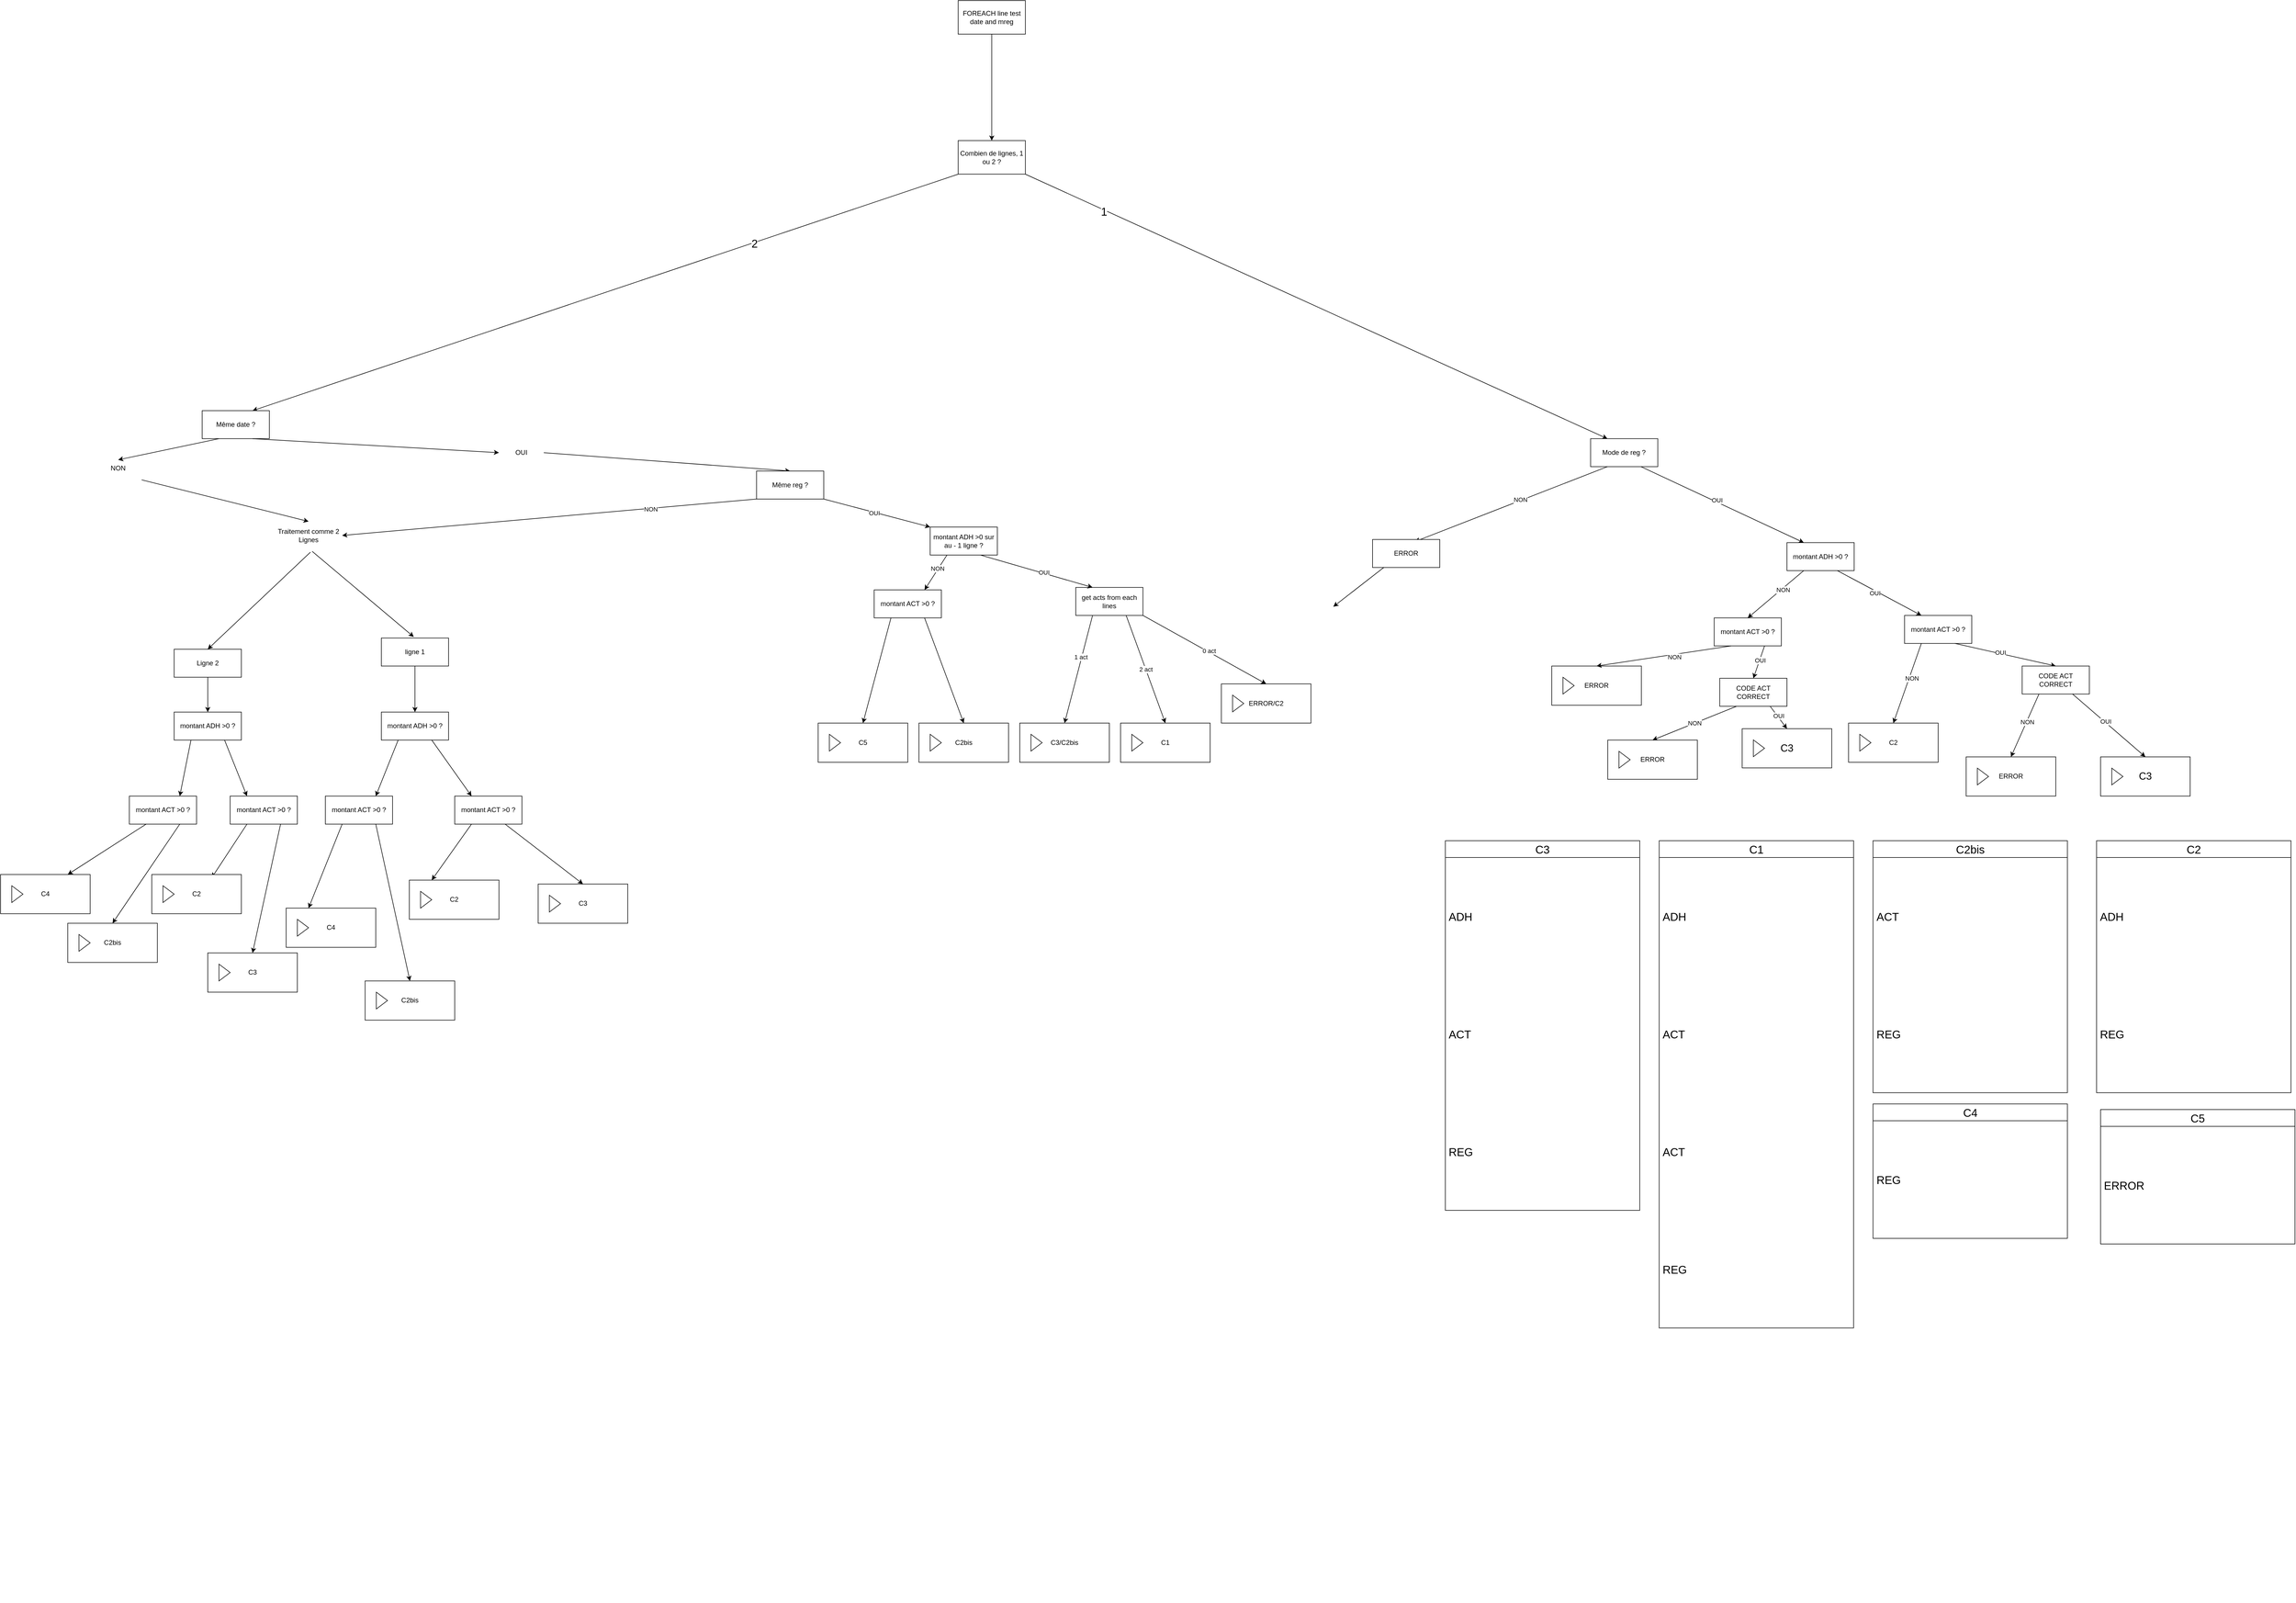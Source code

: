 <mxfile version="27.1.6">
  <diagram name="Page-1" id="OEwQ7DR9d7gLu-CYRtbG">
    <mxGraphModel dx="4746" dy="1496" grid="1" gridSize="10" guides="1" tooltips="1" connect="1" arrows="1" fold="1" page="1" pageScale="1" pageWidth="1169" pageHeight="827" background="none" math="0" shadow="0">
      <root>
        <mxCell id="0" />
        <mxCell id="1" parent="0" />
        <mxCell id="BN8fjITRdAaJ6UBTvMnP-1" value="Combien de lignes, 1 ou 2 ?" style="rounded=0;whiteSpace=wrap;html=1;fillColor=default;" parent="1" vertex="1">
          <mxGeometry x="-750" y="-480" width="120" height="60" as="geometry" />
        </mxCell>
        <mxCell id="BN8fjITRdAaJ6UBTvMnP-2" value="" style="endArrow=classic;html=1;rounded=0;exitX=0;exitY=1;exitDx=0;exitDy=0;entryX=0.75;entryY=0;entryDx=0;entryDy=0;" parent="1" source="BN8fjITRdAaJ6UBTvMnP-1" target="BN8fjITRdAaJ6UBTvMnP-6" edge="1">
          <mxGeometry width="50" height="50" relative="1" as="geometry">
            <mxPoint x="-1050" y="-270" as="sourcePoint" />
            <mxPoint x="-340" y="130" as="targetPoint" />
            <Array as="points" />
          </mxGeometry>
        </mxCell>
        <mxCell id="rtwAfSdZ0xiVFZLT_gMv-123" value="2" style="edgeLabel;html=1;align=center;verticalAlign=middle;resizable=0;points=[];fontFamily=Helvetica;fontSize=20;fontColor=default;labelBackgroundColor=default;fillColor=none;gradientColor=none;" vertex="1" connectable="0" parent="BN8fjITRdAaJ6UBTvMnP-2">
          <mxGeometry x="-0.421" y="1" relative="1" as="geometry">
            <mxPoint as="offset" />
          </mxGeometry>
        </mxCell>
        <mxCell id="BN8fjITRdAaJ6UBTvMnP-6" value="Même date ?" style="rounded=0;whiteSpace=wrap;html=1;" parent="1" vertex="1">
          <mxGeometry x="-2100" y="2.2" width="120" height="50" as="geometry" />
        </mxCell>
        <mxCell id="BN8fjITRdAaJ6UBTvMnP-9" value="" style="endArrow=classic;html=1;rounded=0;entryX=0.5;entryY=0;entryDx=0;entryDy=0;exitX=1.023;exitY=1.19;exitDx=0;exitDy=0;exitPerimeter=0;" parent="1" source="BN8fjITRdAaJ6UBTvMnP-12" target="BN8fjITRdAaJ6UBTvMnP-13" edge="1">
          <mxGeometry width="50" height="50" relative="1" as="geometry">
            <mxPoint x="-1100" y="220" as="sourcePoint" />
            <mxPoint x="-1180" y="290" as="targetPoint" />
            <Array as="points" />
          </mxGeometry>
        </mxCell>
        <mxCell id="BN8fjITRdAaJ6UBTvMnP-10" value="" style="endArrow=classic;html=1;rounded=0;exitX=1;exitY=0.5;exitDx=0;exitDy=0;entryX=0.5;entryY=0;entryDx=0;entryDy=0;" parent="1" source="BN8fjITRdAaJ6UBTvMnP-44" target="BN8fjITRdAaJ6UBTvMnP-18" edge="1">
          <mxGeometry width="50" height="50" relative="1" as="geometry">
            <mxPoint x="-340" y="180" as="sourcePoint" />
            <mxPoint x="-240" y="250" as="targetPoint" />
          </mxGeometry>
        </mxCell>
        <mxCell id="BN8fjITRdAaJ6UBTvMnP-13" value="Traitement comme 2 Lignes" style="text;strokeColor=none;fillColor=none;align=center;verticalAlign=middle;spacingLeft=4;spacingRight=4;overflow=hidden;points=[[0,0.5],[1,0.5]];portConstraint=eastwest;rotatable=0;whiteSpace=wrap;html=1;" parent="1" vertex="1">
          <mxGeometry x="-1970" y="200" width="120" height="50" as="geometry" />
        </mxCell>
        <mxCell id="BN8fjITRdAaJ6UBTvMnP-18" value="Même reg ?" style="rounded=0;whiteSpace=wrap;html=1;" parent="1" vertex="1">
          <mxGeometry x="-1110" y="110" width="120" height="50" as="geometry" />
        </mxCell>
        <mxCell id="BN8fjITRdAaJ6UBTvMnP-22" value="Mode de reg ?" style="rounded=0;whiteSpace=wrap;html=1;" parent="1" vertex="1">
          <mxGeometry x="379.36" y="52.2" width="120" height="50" as="geometry" />
        </mxCell>
        <mxCell id="BN8fjITRdAaJ6UBTvMnP-23" value="" style="endArrow=classic;html=1;rounded=0;exitX=1;exitY=1;exitDx=0;exitDy=0;entryX=0.25;entryY=0;entryDx=0;entryDy=0;" parent="1" source="BN8fjITRdAaJ6UBTvMnP-1" target="BN8fjITRdAaJ6UBTvMnP-22" edge="1">
          <mxGeometry width="50" height="50" relative="1" as="geometry">
            <mxPoint x="-373" y="-280" as="sourcePoint" />
            <mxPoint x="-900.64" y="142.2" as="targetPoint" />
          </mxGeometry>
        </mxCell>
        <mxCell id="rtwAfSdZ0xiVFZLT_gMv-122" value="&lt;div&gt;1&lt;/div&gt;" style="edgeLabel;html=1;align=center;verticalAlign=middle;resizable=0;points=[];fontFamily=Helvetica;fontSize=20;fontColor=default;labelBackgroundColor=default;fillColor=none;gradientColor=none;" vertex="1" connectable="0" parent="BN8fjITRdAaJ6UBTvMnP-23">
          <mxGeometry x="-0.729" y="-2" relative="1" as="geometry">
            <mxPoint as="offset" />
          </mxGeometry>
        </mxCell>
        <mxCell id="BN8fjITRdAaJ6UBTvMnP-47" value="" style="endArrow=classic;html=1;rounded=0;exitX=0.75;exitY=1;exitDx=0;exitDy=0;entryX=0.25;entryY=0;entryDx=0;entryDy=0;" parent="1" source="BN8fjITRdAaJ6UBTvMnP-22" target="BN8fjITRdAaJ6UBTvMnP-106" edge="1">
          <mxGeometry width="50" height="50" relative="1" as="geometry">
            <mxPoint x="646" y="180" as="sourcePoint" />
            <mxPoint x="-620.64" y="232.2" as="targetPoint" />
          </mxGeometry>
        </mxCell>
        <mxCell id="rtwAfSdZ0xiVFZLT_gMv-120" value="OUI" style="edgeLabel;html=1;align=center;verticalAlign=middle;resizable=0;points=[];fontFamily=Helvetica;fontSize=11;fontColor=default;labelBackgroundColor=default;fillColor=none;gradientColor=none;" vertex="1" connectable="0" parent="BN8fjITRdAaJ6UBTvMnP-47">
          <mxGeometry x="-0.076" y="3" relative="1" as="geometry">
            <mxPoint as="offset" />
          </mxGeometry>
        </mxCell>
        <mxCell id="BN8fjITRdAaJ6UBTvMnP-48" value="" style="endArrow=classic;html=1;rounded=0;exitX=0.25;exitY=1;exitDx=0;exitDy=0;entryX=0.629;entryY=0.076;entryDx=0;entryDy=0;entryPerimeter=0;" parent="1" source="BN8fjITRdAaJ6UBTvMnP-22" target="BN8fjITRdAaJ6UBTvMnP-150" edge="1">
          <mxGeometry width="50" height="50" relative="1" as="geometry">
            <mxPoint x="260" y="170" as="sourcePoint" />
            <mxPoint x="219.36" y="232.2" as="targetPoint" />
            <Array as="points" />
          </mxGeometry>
        </mxCell>
        <mxCell id="rtwAfSdZ0xiVFZLT_gMv-121" value="NON" style="edgeLabel;html=1;align=center;verticalAlign=middle;resizable=0;points=[];fontFamily=Helvetica;fontSize=11;fontColor=default;labelBackgroundColor=default;fillColor=none;gradientColor=none;" vertex="1" connectable="0" parent="BN8fjITRdAaJ6UBTvMnP-48">
          <mxGeometry x="-0.099" y="-2" relative="1" as="geometry">
            <mxPoint as="offset" />
          </mxGeometry>
        </mxCell>
        <mxCell id="BN8fjITRdAaJ6UBTvMnP-106" value="montant ADH &amp;gt;0 ?" style="rounded=0;whiteSpace=wrap;html=1;" parent="1" vertex="1">
          <mxGeometry x="730.0" y="237.8" width="120" height="50" as="geometry" />
        </mxCell>
        <mxCell id="BN8fjITRdAaJ6UBTvMnP-146" value="&lt;div&gt;montant ACT &amp;gt;0 ?&lt;/div&gt;" style="rounded=0;whiteSpace=wrap;html=1;" parent="1" vertex="1">
          <mxGeometry x="940.0" y="367.8" width="120" height="50" as="geometry" />
        </mxCell>
        <mxCell id="BN8fjITRdAaJ6UBTvMnP-147" value="" style="endArrow=classic;html=1;rounded=0;exitX=0.75;exitY=1;exitDx=0;exitDy=0;entryX=0.25;entryY=0;entryDx=0;entryDy=0;" parent="1" source="BN8fjITRdAaJ6UBTvMnP-106" target="BN8fjITRdAaJ6UBTvMnP-146" edge="1">
          <mxGeometry width="50" height="50" relative="1" as="geometry">
            <mxPoint x="920" y="340" as="sourcePoint" />
            <mxPoint x="489.36" y="292.2" as="targetPoint" />
          </mxGeometry>
        </mxCell>
        <mxCell id="rtwAfSdZ0xiVFZLT_gMv-119" value="OUI" style="edgeLabel;html=1;align=center;verticalAlign=middle;resizable=0;points=[];fontFamily=Helvetica;fontSize=11;fontColor=default;labelBackgroundColor=default;fillColor=none;gradientColor=none;" vertex="1" connectable="0" parent="BN8fjITRdAaJ6UBTvMnP-147">
          <mxGeometry x="-0.085" y="-5" relative="1" as="geometry">
            <mxPoint y="-1" as="offset" />
          </mxGeometry>
        </mxCell>
        <mxCell id="BN8fjITRdAaJ6UBTvMnP-149" value="" style="endArrow=classic;html=1;rounded=0;exitX=0.75;exitY=1;exitDx=0;exitDy=0;entryX=0.5;entryY=0;entryDx=0;entryDy=0;" parent="1" source="BN8fjITRdAaJ6UBTvMnP-146" target="rtwAfSdZ0xiVFZLT_gMv-94" edge="1">
          <mxGeometry width="50" height="50" relative="1" as="geometry">
            <mxPoint x="739.36" y="342.2" as="sourcePoint" />
            <mxPoint x="1169.36" y="522.2" as="targetPoint" />
          </mxGeometry>
        </mxCell>
        <mxCell id="rtwAfSdZ0xiVFZLT_gMv-92" value="OUI" style="edgeLabel;html=1;align=center;verticalAlign=middle;resizable=0;points=[];fontFamily=Helvetica;fontSize=11;fontColor=default;labelBackgroundColor=default;fillColor=none;gradientColor=none;" vertex="1" connectable="0" parent="BN8fjITRdAaJ6UBTvMnP-149">
          <mxGeometry x="-0.105" y="1" relative="1" as="geometry">
            <mxPoint y="-1" as="offset" />
          </mxGeometry>
        </mxCell>
        <mxCell id="BN8fjITRdAaJ6UBTvMnP-150" value="ERROR" style="rounded=0;whiteSpace=wrap;html=1;" parent="1" vertex="1">
          <mxGeometry x="-10" y="232.2" width="120" height="50" as="geometry" />
        </mxCell>
        <mxCell id="BN8fjITRdAaJ6UBTvMnP-154" value="" style="endArrow=classic;html=1;rounded=0;exitX=0.25;exitY=1;exitDx=0;exitDy=0;entryX=0.5;entryY=0;entryDx=0;entryDy=0;" parent="1" source="BN8fjITRdAaJ6UBTvMnP-106" target="rtwAfSdZ0xiVFZLT_gMv-102" edge="1">
          <mxGeometry width="50" height="50" relative="1" as="geometry">
            <mxPoint x="699.36" y="340" as="sourcePoint" />
            <mxPoint x="680" y="367.8" as="targetPoint" />
          </mxGeometry>
        </mxCell>
        <mxCell id="rtwAfSdZ0xiVFZLT_gMv-118" value="NON" style="edgeLabel;html=1;align=center;verticalAlign=middle;resizable=0;points=[];fontFamily=Helvetica;fontSize=11;fontColor=default;labelBackgroundColor=default;fillColor=none;gradientColor=none;" vertex="1" connectable="0" parent="BN8fjITRdAaJ6UBTvMnP-154">
          <mxGeometry x="-0.22" y="3" relative="1" as="geometry">
            <mxPoint y="-1" as="offset" />
          </mxGeometry>
        </mxCell>
        <mxCell id="BN8fjITRdAaJ6UBTvMnP-164" value="" style="endArrow=classic;html=1;rounded=0;exitX=0.25;exitY=1;exitDx=0;exitDy=0;entryX=0.75;entryY=0;entryDx=0;entryDy=0;" parent="1" source="BN8fjITRdAaJ6UBTvMnP-165" edge="1">
          <mxGeometry width="50" height="50" relative="1" as="geometry">
            <mxPoint x="10" y="282.2" as="sourcePoint" />
            <mxPoint x="-80" y="352.2" as="targetPoint" />
          </mxGeometry>
        </mxCell>
        <mxCell id="BN8fjITRdAaJ6UBTvMnP-194" value="montant ADH &amp;gt;0 sur au - 1 ligne ?" style="rounded=0;whiteSpace=wrap;html=1;" parent="1" vertex="1">
          <mxGeometry x="-800.0" y="210" width="120" height="50" as="geometry" />
        </mxCell>
        <mxCell id="BN8fjITRdAaJ6UBTvMnP-195" value="get acts from each lines" style="rounded=0;whiteSpace=wrap;html=1;" parent="1" vertex="1">
          <mxGeometry x="-540.0" y="317.8" width="120" height="50" as="geometry" />
        </mxCell>
        <mxCell id="BN8fjITRdAaJ6UBTvMnP-196" value="" style="endArrow=classic;html=1;rounded=0;exitX=0.75;exitY=1;exitDx=0;exitDy=0;entryX=0.25;entryY=0;entryDx=0;entryDy=0;" parent="1" source="BN8fjITRdAaJ6UBTvMnP-194" target="BN8fjITRdAaJ6UBTvMnP-195" edge="1">
          <mxGeometry width="50" height="50" relative="1" as="geometry">
            <mxPoint x="-1070.64" y="477.8" as="sourcePoint" />
            <mxPoint x="-1020.64" y="427.8" as="targetPoint" />
          </mxGeometry>
        </mxCell>
        <mxCell id="rtwAfSdZ0xiVFZLT_gMv-129" value="OUI" style="edgeLabel;html=1;align=center;verticalAlign=middle;resizable=0;points=[];fontFamily=Helvetica;fontSize=11;fontColor=default;labelBackgroundColor=default;fillColor=none;gradientColor=none;" vertex="1" connectable="0" parent="BN8fjITRdAaJ6UBTvMnP-196">
          <mxGeometry x="0.121" y="2" relative="1" as="geometry">
            <mxPoint as="offset" />
          </mxGeometry>
        </mxCell>
        <mxCell id="BN8fjITRdAaJ6UBTvMnP-197" value="2 act" style="endArrow=classic;html=1;rounded=0;exitX=0.75;exitY=1;exitDx=0;exitDy=0;entryX=0.5;entryY=0;entryDx=0;entryDy=0;" parent="1" source="BN8fjITRdAaJ6UBTvMnP-195" target="BN8fjITRdAaJ6UBTvMnP-232" edge="1">
          <mxGeometry width="50" height="50" relative="1" as="geometry">
            <mxPoint x="-770.64" y="477.8" as="sourcePoint" />
            <mxPoint x="-340.64" y="657.8" as="targetPoint" />
          </mxGeometry>
        </mxCell>
        <mxCell id="BN8fjITRdAaJ6UBTvMnP-202" value="" style="endArrow=classic;html=1;rounded=0;exitX=0.25;exitY=1;exitDx=0;exitDy=0;entryX=0.75;entryY=0;entryDx=0;entryDy=0;" parent="1" source="BN8fjITRdAaJ6UBTvMnP-194" target="BN8fjITRdAaJ6UBTvMnP-203" edge="1">
          <mxGeometry width="50" height="50" relative="1" as="geometry">
            <mxPoint x="-870" y="515.6" as="sourcePoint" />
            <mxPoint x="-910" y="455.6" as="targetPoint" />
          </mxGeometry>
        </mxCell>
        <mxCell id="rtwAfSdZ0xiVFZLT_gMv-130" value="NON" style="edgeLabel;html=1;align=center;verticalAlign=middle;resizable=0;points=[];fontFamily=Helvetica;fontSize=11;fontColor=default;labelBackgroundColor=default;fillColor=none;gradientColor=none;" vertex="1" connectable="0" parent="BN8fjITRdAaJ6UBTvMnP-202">
          <mxGeometry x="-0.22" y="-2" relative="1" as="geometry">
            <mxPoint as="offset" />
          </mxGeometry>
        </mxCell>
        <mxCell id="BN8fjITRdAaJ6UBTvMnP-203" value="&lt;div&gt;montant ACT &amp;gt;0 ?&lt;/div&gt;" style="rounded=0;whiteSpace=wrap;html=1;" parent="1" vertex="1">
          <mxGeometry x="-900" y="322.2" width="120" height="50" as="geometry" />
        </mxCell>
        <mxCell id="BN8fjITRdAaJ6UBTvMnP-204" value="" style="endArrow=classic;html=1;rounded=0;exitX=0.75;exitY=1;exitDx=0;exitDy=0;entryX=0.5;entryY=0;entryDx=0;entryDy=0;" parent="1" source="BN8fjITRdAaJ6UBTvMnP-203" target="BN8fjITRdAaJ6UBTvMnP-236" edge="1">
          <mxGeometry width="50" height="50" relative="1" as="geometry">
            <mxPoint x="-910" y="537.8" as="sourcePoint" />
            <mxPoint x="-740" y="560" as="targetPoint" />
          </mxGeometry>
        </mxCell>
        <mxCell id="BN8fjITRdAaJ6UBTvMnP-205" value="" style="endArrow=classic;html=1;rounded=0;exitX=0.25;exitY=1;exitDx=0;exitDy=0;entryX=0.5;entryY=0;entryDx=0;entryDy=0;" parent="1" source="BN8fjITRdAaJ6UBTvMnP-195" target="BN8fjITRdAaJ6UBTvMnP-234" edge="1">
          <mxGeometry width="50" height="50" relative="1" as="geometry">
            <mxPoint x="-730" y="605.6" as="sourcePoint" />
            <mxPoint x="-670" y="645.6" as="targetPoint" />
          </mxGeometry>
        </mxCell>
        <mxCell id="rtwAfSdZ0xiVFZLT_gMv-132" value="1 act" style="edgeLabel;html=1;align=center;verticalAlign=middle;resizable=0;points=[];fontFamily=Helvetica;fontSize=11;fontColor=default;labelBackgroundColor=default;fillColor=none;gradientColor=none;" vertex="1" connectable="0" parent="BN8fjITRdAaJ6UBTvMnP-205">
          <mxGeometry x="-0.225" y="-2" relative="1" as="geometry">
            <mxPoint as="offset" />
          </mxGeometry>
        </mxCell>
        <mxCell id="BN8fjITRdAaJ6UBTvMnP-206" value="" style="endArrow=classic;html=1;rounded=0;exitX=0.25;exitY=1;exitDx=0;exitDy=0;entryX=0.5;entryY=0;entryDx=0;entryDy=0;" parent="1" source="BN8fjITRdAaJ6UBTvMnP-203" target="BN8fjITRdAaJ6UBTvMnP-238" edge="1">
          <mxGeometry width="50" height="50" relative="1" as="geometry">
            <mxPoint x="-941" y="537.8" as="sourcePoint" />
            <mxPoint x="-890" y="550" as="targetPoint" />
          </mxGeometry>
        </mxCell>
        <mxCell id="BN8fjITRdAaJ6UBTvMnP-214" value="" style="endArrow=classic;html=1;rounded=0;exitX=1;exitY=1;exitDx=0;exitDy=0;entryX=0;entryY=0;entryDx=0;entryDy=0;" parent="1" source="BN8fjITRdAaJ6UBTvMnP-18" target="BN8fjITRdAaJ6UBTvMnP-194" edge="1">
          <mxGeometry width="50" height="50" relative="1" as="geometry">
            <mxPoint x="-700" y="300" as="sourcePoint" />
            <mxPoint x="-520" y="180" as="targetPoint" />
          </mxGeometry>
        </mxCell>
        <mxCell id="rtwAfSdZ0xiVFZLT_gMv-127" value="OUI" style="edgeLabel;html=1;align=center;verticalAlign=middle;resizable=0;points=[];fontFamily=Helvetica;fontSize=11;fontColor=default;labelBackgroundColor=default;fillColor=none;gradientColor=none;" vertex="1" connectable="0" parent="BN8fjITRdAaJ6UBTvMnP-214">
          <mxGeometry x="-0.055" y="-1" relative="1" as="geometry">
            <mxPoint as="offset" />
          </mxGeometry>
        </mxCell>
        <mxCell id="BN8fjITRdAaJ6UBTvMnP-216" value="&lt;div&gt;&lt;font style=&quot;font-size: 18px;&quot;&gt;C3&lt;/font&gt;&lt;/div&gt;" style="html=1;whiteSpace=wrap;container=1;recursiveResize=0;collapsible=0;" parent="1" vertex="1">
          <mxGeometry x="1290" y="620.35" width="160" height="70" as="geometry" />
        </mxCell>
        <mxCell id="BN8fjITRdAaJ6UBTvMnP-217" value="" style="triangle;html=1;whiteSpace=wrap;" parent="BN8fjITRdAaJ6UBTvMnP-216" vertex="1">
          <mxGeometry x="20" y="20" width="20" height="30" as="geometry" />
        </mxCell>
        <mxCell id="BN8fjITRdAaJ6UBTvMnP-218" value="C2" style="html=1;whiteSpace=wrap;container=1;recursiveResize=0;collapsible=0;" parent="1" vertex="1">
          <mxGeometry x="840" y="560" width="160" height="70" as="geometry" />
        </mxCell>
        <mxCell id="BN8fjITRdAaJ6UBTvMnP-219" value="" style="triangle;html=1;whiteSpace=wrap;" parent="BN8fjITRdAaJ6UBTvMnP-218" vertex="1">
          <mxGeometry x="20" y="20" width="20" height="30" as="geometry" />
        </mxCell>
        <mxCell id="BN8fjITRdAaJ6UBTvMnP-232" value="C1" style="html=1;whiteSpace=wrap;container=1;recursiveResize=0;collapsible=0;" parent="1" vertex="1">
          <mxGeometry x="-460" y="560" width="160" height="70" as="geometry" />
        </mxCell>
        <mxCell id="BN8fjITRdAaJ6UBTvMnP-233" value="" style="triangle;html=1;whiteSpace=wrap;" parent="BN8fjITRdAaJ6UBTvMnP-232" vertex="1">
          <mxGeometry x="20" y="20" width="20" height="30" as="geometry" />
        </mxCell>
        <mxCell id="BN8fjITRdAaJ6UBTvMnP-234" value="C3/C2bis" style="html=1;whiteSpace=wrap;container=1;recursiveResize=0;collapsible=0;" parent="1" vertex="1">
          <mxGeometry x="-640" y="560" width="160" height="70" as="geometry" />
        </mxCell>
        <mxCell id="BN8fjITRdAaJ6UBTvMnP-235" value="" style="triangle;html=1;whiteSpace=wrap;" parent="BN8fjITRdAaJ6UBTvMnP-234" vertex="1">
          <mxGeometry x="20" y="20" width="20" height="30" as="geometry" />
        </mxCell>
        <mxCell id="BN8fjITRdAaJ6UBTvMnP-236" value="C2bis" style="html=1;whiteSpace=wrap;container=1;recursiveResize=0;collapsible=0;" parent="1" vertex="1">
          <mxGeometry x="-820" y="560" width="160" height="70" as="geometry" />
        </mxCell>
        <mxCell id="BN8fjITRdAaJ6UBTvMnP-237" value="" style="triangle;html=1;whiteSpace=wrap;" parent="BN8fjITRdAaJ6UBTvMnP-236" vertex="1">
          <mxGeometry x="20" y="20" width="20" height="30" as="geometry" />
        </mxCell>
        <mxCell id="BN8fjITRdAaJ6UBTvMnP-238" value="C5" style="html=1;whiteSpace=wrap;container=1;recursiveResize=0;collapsible=0;" parent="1" vertex="1">
          <mxGeometry x="-1000" y="560" width="160" height="70" as="geometry" />
        </mxCell>
        <mxCell id="BN8fjITRdAaJ6UBTvMnP-239" value="" style="triangle;html=1;whiteSpace=wrap;" parent="BN8fjITRdAaJ6UBTvMnP-238" vertex="1">
          <mxGeometry x="20" y="20" width="20" height="30" as="geometry" />
        </mxCell>
        <mxCell id="BN8fjITRdAaJ6UBTvMnP-275" value="" style="endArrow=classic;html=1;rounded=0;exitX=0.75;exitY=1;exitDx=0;exitDy=0;entryX=0;entryY=0.5;entryDx=0;entryDy=0;" parent="1" source="BN8fjITRdAaJ6UBTvMnP-6" target="BN8fjITRdAaJ6UBTvMnP-44" edge="1">
          <mxGeometry width="50" height="50" relative="1" as="geometry">
            <mxPoint x="-2010" y="52" as="sourcePoint" />
            <mxPoint x="-1030" y="140" as="targetPoint" />
          </mxGeometry>
        </mxCell>
        <mxCell id="BN8fjITRdAaJ6UBTvMnP-44" value="&lt;div&gt;OUI&lt;/div&gt;" style="text;strokeColor=none;fillColor=none;align=center;verticalAlign=middle;spacingLeft=4;spacingRight=4;overflow=hidden;points=[[0,0.5],[1,0.5]];portConstraint=eastwest;rotatable=0;whiteSpace=wrap;html=1;" parent="1" vertex="1">
          <mxGeometry x="-1570" y="62.2" width="80" height="30" as="geometry" />
        </mxCell>
        <mxCell id="BN8fjITRdAaJ6UBTvMnP-276" value="" style="endArrow=classic;html=1;rounded=0;exitX=0.25;exitY=1;exitDx=0;exitDy=0;entryX=0.5;entryY=0;entryDx=0;entryDy=0;" parent="1" source="BN8fjITRdAaJ6UBTvMnP-6" target="BN8fjITRdAaJ6UBTvMnP-12" edge="1">
          <mxGeometry width="50" height="50" relative="1" as="geometry">
            <mxPoint x="-2070" y="52" as="sourcePoint" />
            <mxPoint x="-2510" y="180" as="targetPoint" />
            <Array as="points" />
          </mxGeometry>
        </mxCell>
        <mxCell id="BN8fjITRdAaJ6UBTvMnP-12" value="NON" style="text;strokeColor=none;fillColor=none;align=center;verticalAlign=middle;spacingLeft=4;spacingRight=4;overflow=hidden;points=[[0,0.5],[1,0.5]];portConstraint=eastwest;rotatable=0;whiteSpace=wrap;html=1;" parent="1" vertex="1">
          <mxGeometry x="-2290" y="90" width="80" height="30" as="geometry" />
        </mxCell>
        <mxCell id="BN8fjITRdAaJ6UBTvMnP-296" value="" style="group;arcSize=20;autosize=1;autosizeGrid=1;fixedWidth=0;" parent="1" vertex="1" connectable="0">
          <mxGeometry x="120" y="770" width="1510" height="1360" as="geometry" />
        </mxCell>
        <mxCell id="BN8fjITRdAaJ6UBTvMnP-303" value="" style="group" parent="BN8fjITRdAaJ6UBTvMnP-296" vertex="1" connectable="0">
          <mxGeometry width="1517.126" height="870" as="geometry" />
        </mxCell>
        <mxCell id="BN8fjITRdAaJ6UBTvMnP-277" value="&lt;font style=&quot;font-size: 20px;&quot;&gt;C3&lt;/font&gt;" style="swimlane;fontStyle=0;childLayout=stackLayout;horizontal=1;startSize=30;horizontalStack=0;resizeParent=1;resizeParentMax=0;resizeLast=0;collapsible=1;marginBottom=0;whiteSpace=wrap;html=1;arcSize=20;autosize=0;autosizeGrid=1;fixedWidth=0;" parent="BN8fjITRdAaJ6UBTvMnP-303" vertex="1">
          <mxGeometry width="347.126" height="660" as="geometry" />
        </mxCell>
        <mxCell id="BN8fjITRdAaJ6UBTvMnP-278" value="&lt;font style=&quot;font-size: 20px;&quot;&gt;ADH&lt;span style=&quot;white-space: pre;&quot;&gt;&#x9;&lt;/span&gt;&lt;/font&gt;" style="text;strokeColor=none;fillColor=none;align=left;verticalAlign=middle;spacingLeft=4;spacingRight=4;overflow=hidden;points=[[0,0.5],[1,0.5]];portConstraint=eastwest;rotatable=0;whiteSpace=wrap;html=1;arcSize=20;autosize=0;autosizeGrid=1;fixedWidth=0;" parent="BN8fjITRdAaJ6UBTvMnP-277" vertex="1">
          <mxGeometry y="30" width="347.126" height="210" as="geometry" />
        </mxCell>
        <mxCell id="BN8fjITRdAaJ6UBTvMnP-279" value="&lt;font style=&quot;font-size: 20px;&quot;&gt;ACT&lt;/font&gt;" style="text;strokeColor=none;fillColor=none;align=left;verticalAlign=middle;spacingLeft=4;spacingRight=4;overflow=hidden;points=[[0,0.5],[1,0.5]];portConstraint=eastwest;rotatable=0;whiteSpace=wrap;html=1;arcSize=20;autosize=0;autosizeGrid=1;fixedWidth=0;" parent="BN8fjITRdAaJ6UBTvMnP-277" vertex="1">
          <mxGeometry y="240" width="347.126" height="210" as="geometry" />
        </mxCell>
        <mxCell id="BN8fjITRdAaJ6UBTvMnP-280" value="&lt;font style=&quot;font-size: 20px;&quot;&gt;REG&lt;/font&gt;" style="text;strokeColor=none;fillColor=none;align=left;verticalAlign=middle;spacingLeft=4;spacingRight=4;overflow=hidden;points=[[0,0.5],[1,0.5]];portConstraint=eastwest;rotatable=0;whiteSpace=wrap;html=1;arcSize=20;autosize=0;autosizeGrid=1;fixedWidth=0;" parent="BN8fjITRdAaJ6UBTvMnP-277" vertex="1">
          <mxGeometry y="450" width="347.126" height="210" as="geometry" />
        </mxCell>
        <mxCell id="BN8fjITRdAaJ6UBTvMnP-281" value="&lt;font style=&quot;font-size: 20px;&quot;&gt;C1&lt;/font&gt;" style="swimlane;fontStyle=0;childLayout=stackLayout;horizontal=1;startSize=30;horizontalStack=0;resizeParent=1;resizeParentMax=0;resizeLast=0;collapsible=1;marginBottom=0;whiteSpace=wrap;html=1;direction=east;arcSize=20;autosize=0;autosizeGrid=1;fixedWidth=0;" parent="BN8fjITRdAaJ6UBTvMnP-303" vertex="1">
          <mxGeometry x="381.839" width="347.126" height="870" as="geometry">
            <mxRectangle x="850" y="930" width="70" height="40" as="alternateBounds" />
          </mxGeometry>
        </mxCell>
        <mxCell id="BN8fjITRdAaJ6UBTvMnP-282" value="&lt;font style=&quot;font-size: 20px;&quot;&gt;ADH&lt;span style=&quot;white-space: pre;&quot;&gt;&#x9;&lt;/span&gt;&lt;/font&gt;" style="text;strokeColor=none;fillColor=none;align=left;verticalAlign=middle;spacingLeft=4;spacingRight=4;overflow=hidden;points=[[0,0.5],[1,0.5]];portConstraint=eastwest;rotatable=0;whiteSpace=wrap;html=1;arcSize=20;autosize=0;autosizeGrid=1;fixedWidth=0;" parent="BN8fjITRdAaJ6UBTvMnP-281" vertex="1">
          <mxGeometry y="30" width="347.126" height="210" as="geometry" />
        </mxCell>
        <mxCell id="BN8fjITRdAaJ6UBTvMnP-283" value="&lt;font style=&quot;font-size: 20px;&quot;&gt;ACT&lt;/font&gt;" style="text;strokeColor=none;fillColor=none;align=left;verticalAlign=middle;spacingLeft=4;spacingRight=4;overflow=hidden;points=[[0,0.5],[1,0.5]];portConstraint=eastwest;rotatable=0;whiteSpace=wrap;html=1;arcSize=20;autosize=0;autosizeGrid=1;fixedWidth=0;" parent="BN8fjITRdAaJ6UBTvMnP-281" vertex="1">
          <mxGeometry y="240" width="347.126" height="210" as="geometry" />
        </mxCell>
        <mxCell id="BN8fjITRdAaJ6UBTvMnP-285" value="&lt;font style=&quot;font-size: 20px;&quot;&gt;ACT&lt;span style=&quot;white-space: pre;&quot;&gt;&#x9;&lt;/span&gt;&lt;/font&gt;" style="text;strokeColor=none;fillColor=none;align=left;verticalAlign=middle;spacingLeft=4;spacingRight=4;overflow=hidden;points=[[0,0.5],[1,0.5]];portConstraint=eastwest;rotatable=0;whiteSpace=wrap;html=1;arcSize=20;autosize=0;autosizeGrid=1;fixedWidth=0;" parent="BN8fjITRdAaJ6UBTvMnP-281" vertex="1">
          <mxGeometry y="450" width="347.126" height="210" as="geometry" />
        </mxCell>
        <mxCell id="BN8fjITRdAaJ6UBTvMnP-284" value="&lt;font style=&quot;font-size: 20px;&quot;&gt;REG&lt;/font&gt;" style="text;strokeColor=none;fillColor=none;align=left;verticalAlign=middle;spacingLeft=4;spacingRight=4;overflow=hidden;points=[[0,0.5],[1,0.5]];portConstraint=eastwest;rotatable=0;whiteSpace=wrap;html=1;arcSize=20;autosize=0;autosizeGrid=1;fixedWidth=0;" parent="BN8fjITRdAaJ6UBTvMnP-281" vertex="1">
          <mxGeometry y="660" width="347.126" height="210" as="geometry" />
        </mxCell>
        <mxCell id="BN8fjITRdAaJ6UBTvMnP-286" value="&lt;font style=&quot;font-size: 20px;&quot;&gt;C2&lt;/font&gt;" style="swimlane;fontStyle=0;childLayout=stackLayout;horizontal=1;startSize=30;horizontalStack=0;resizeParent=1;resizeParentMax=0;resizeLast=0;collapsible=1;marginBottom=0;whiteSpace=wrap;html=1;direction=east;arcSize=20;autosize=0;autosizeGrid=1;fixedWidth=0;" parent="BN8fjITRdAaJ6UBTvMnP-303" vertex="1">
          <mxGeometry x="1162.874" width="347.126" height="450" as="geometry">
            <mxRectangle x="850" y="930" width="70" height="40" as="alternateBounds" />
          </mxGeometry>
        </mxCell>
        <mxCell id="BN8fjITRdAaJ6UBTvMnP-287" value="&lt;font style=&quot;font-size: 20px;&quot;&gt;ADH&lt;span style=&quot;white-space: pre;&quot;&gt;&#x9;&lt;/span&gt;&lt;/font&gt;" style="text;strokeColor=none;fillColor=none;align=left;verticalAlign=middle;spacingLeft=4;spacingRight=4;overflow=hidden;points=[[0,0.5],[1,0.5]];portConstraint=eastwest;rotatable=0;whiteSpace=wrap;html=1;arcSize=20;autosize=0;autosizeGrid=1;fixedWidth=0;" parent="BN8fjITRdAaJ6UBTvMnP-286" vertex="1">
          <mxGeometry y="30" width="347.126" height="210" as="geometry" />
        </mxCell>
        <mxCell id="BN8fjITRdAaJ6UBTvMnP-288" value="&lt;font style=&quot;font-size: 20px;&quot;&gt;REG&lt;/font&gt;" style="text;strokeColor=none;fillColor=none;align=left;verticalAlign=middle;spacingLeft=4;spacingRight=4;overflow=hidden;points=[[0,0.5],[1,0.5]];portConstraint=eastwest;rotatable=0;whiteSpace=wrap;html=1;arcSize=20;autosize=0;autosizeGrid=1;fixedWidth=0;" parent="BN8fjITRdAaJ6UBTvMnP-286" vertex="1">
          <mxGeometry y="240" width="347.126" height="210" as="geometry" />
        </mxCell>
        <mxCell id="BN8fjITRdAaJ6UBTvMnP-291" value="&lt;font style=&quot;font-size: 20px;&quot;&gt;C2bis&lt;/font&gt;" style="swimlane;fontStyle=0;childLayout=stackLayout;horizontal=1;startSize=30;horizontalStack=0;resizeParent=1;resizeParentMax=0;resizeLast=0;collapsible=1;marginBottom=0;whiteSpace=wrap;html=1;direction=east;arcSize=20;autosize=0;autosizeGrid=1;fixedWidth=0;" parent="BN8fjITRdAaJ6UBTvMnP-303" vertex="1">
          <mxGeometry x="763.678" width="347.126" height="450" as="geometry">
            <mxRectangle x="850" y="930" width="70" height="40" as="alternateBounds" />
          </mxGeometry>
        </mxCell>
        <mxCell id="BN8fjITRdAaJ6UBTvMnP-293" value="&lt;font style=&quot;font-size: 20px;&quot;&gt;ACT&lt;/font&gt;" style="text;strokeColor=none;fillColor=none;align=left;verticalAlign=middle;spacingLeft=4;spacingRight=4;overflow=hidden;points=[[0,0.5],[1,0.5]];portConstraint=eastwest;rotatable=0;whiteSpace=wrap;html=1;arcSize=20;autosize=0;autosizeGrid=1;fixedWidth=0;" parent="BN8fjITRdAaJ6UBTvMnP-291" vertex="1">
          <mxGeometry y="30" width="347.126" height="210" as="geometry" />
        </mxCell>
        <mxCell id="BN8fjITRdAaJ6UBTvMnP-295" value="&lt;font style=&quot;font-size: 20px;&quot;&gt;REG&lt;/font&gt;" style="text;strokeColor=none;fillColor=none;align=left;verticalAlign=middle;spacingLeft=4;spacingRight=4;overflow=hidden;points=[[0,0.5],[1,0.5]];portConstraint=eastwest;rotatable=0;whiteSpace=wrap;html=1;arcSize=20;autosize=0;autosizeGrid=1;fixedWidth=0;" parent="BN8fjITRdAaJ6UBTvMnP-291" vertex="1">
          <mxGeometry y="240" width="347.126" height="210" as="geometry" />
        </mxCell>
        <mxCell id="BN8fjITRdAaJ6UBTvMnP-297" value="&lt;font style=&quot;font-size: 20px;&quot;&gt;C5&lt;/font&gt;" style="swimlane;fontStyle=0;childLayout=stackLayout;horizontal=1;startSize=30;horizontalStack=0;resizeParent=1;resizeParentMax=0;resizeLast=0;collapsible=1;marginBottom=0;whiteSpace=wrap;html=1;arcSize=20;autosize=0;autosizeGrid=1;fixedWidth=0;" parent="BN8fjITRdAaJ6UBTvMnP-303" vertex="1">
          <mxGeometry x="1170" y="480" width="347.126" height="240" as="geometry" />
        </mxCell>
        <mxCell id="BN8fjITRdAaJ6UBTvMnP-300" value="&lt;font style=&quot;font-size: 20px;&quot;&gt;ERROR&lt;/font&gt;" style="text;strokeColor=none;fillColor=none;align=left;verticalAlign=middle;spacingLeft=4;spacingRight=4;overflow=hidden;points=[[0,0.5],[1,0.5]];portConstraint=eastwest;rotatable=0;whiteSpace=wrap;html=1;arcSize=20;autosize=0;autosizeGrid=1;fixedWidth=0;" parent="BN8fjITRdAaJ6UBTvMnP-297" vertex="1">
          <mxGeometry y="30" width="347.126" height="210" as="geometry" />
        </mxCell>
        <mxCell id="BN8fjITRdAaJ6UBTvMnP-301" value="&lt;font style=&quot;font-size: 20px;&quot;&gt;C4&lt;/font&gt;" style="swimlane;fontStyle=0;childLayout=stackLayout;horizontal=1;startSize=30;horizontalStack=0;resizeParent=1;resizeParentMax=0;resizeLast=0;collapsible=1;marginBottom=0;whiteSpace=wrap;html=1;arcSize=20;autosize=0;autosizeGrid=1;fixedWidth=0;" parent="BN8fjITRdAaJ6UBTvMnP-303" vertex="1">
          <mxGeometry x="763.68" y="470" width="347.126" height="240" as="geometry" />
        </mxCell>
        <mxCell id="BN8fjITRdAaJ6UBTvMnP-302" value="&lt;font style=&quot;font-size: 20px;&quot;&gt;REG&lt;/font&gt;" style="text;strokeColor=none;fillColor=none;align=left;verticalAlign=middle;spacingLeft=4;spacingRight=4;overflow=hidden;points=[[0,0.5],[1,0.5]];portConstraint=eastwest;rotatable=0;whiteSpace=wrap;html=1;arcSize=20;autosize=0;autosizeGrid=1;fixedWidth=0;" parent="BN8fjITRdAaJ6UBTvMnP-301" vertex="1">
          <mxGeometry y="30" width="347.126" height="210" as="geometry" />
        </mxCell>
        <mxCell id="rtwAfSdZ0xiVFZLT_gMv-2" value="" style="endArrow=classic;html=1;rounded=0;exitX=0;exitY=1;exitDx=0;exitDy=0;entryX=1;entryY=0.5;entryDx=0;entryDy=0;" edge="1" parent="1" source="BN8fjITRdAaJ6UBTvMnP-18" target="BN8fjITRdAaJ6UBTvMnP-13">
          <mxGeometry width="50" height="50" relative="1" as="geometry">
            <mxPoint x="-1090" y="190" as="sourcePoint" />
            <mxPoint x="-1980.96" y="210.02" as="targetPoint" />
          </mxGeometry>
        </mxCell>
        <mxCell id="rtwAfSdZ0xiVFZLT_gMv-128" value="NON" style="edgeLabel;html=1;align=center;verticalAlign=middle;resizable=0;points=[];fontFamily=Helvetica;fontSize=11;fontColor=default;labelBackgroundColor=default;fillColor=none;gradientColor=none;" vertex="1" connectable="0" parent="rtwAfSdZ0xiVFZLT_gMv-2">
          <mxGeometry x="-0.488" y="1" relative="1" as="geometry">
            <mxPoint as="offset" />
          </mxGeometry>
        </mxCell>
        <mxCell id="rtwAfSdZ0xiVFZLT_gMv-44" value="" style="endArrow=classic;html=1;rounded=0;entryX=0.482;entryY=-0.041;entryDx=0;entryDy=0;entryPerimeter=0;exitX=0.554;exitY=1.068;exitDx=0;exitDy=0;exitPerimeter=0;" edge="1" parent="1" target="rtwAfSdZ0xiVFZLT_gMv-62" source="BN8fjITRdAaJ6UBTvMnP-13">
          <mxGeometry width="50" height="50" relative="1" as="geometry">
            <mxPoint x="-1308.2" y="283.75" as="sourcePoint" />
            <mxPoint x="-1890" y="300.35" as="targetPoint" />
          </mxGeometry>
        </mxCell>
        <mxCell id="rtwAfSdZ0xiVFZLT_gMv-45" value="montant ADH &amp;gt;0 ?" style="rounded=0;whiteSpace=wrap;html=1;" vertex="1" parent="1">
          <mxGeometry x="-1780" y="540.35" width="120" height="50" as="geometry" />
        </mxCell>
        <mxCell id="rtwAfSdZ0xiVFZLT_gMv-46" value="&lt;div&gt;montant ACT &amp;gt;0 ?&lt;/div&gt;" style="rounded=0;whiteSpace=wrap;html=1;" vertex="1" parent="1">
          <mxGeometry x="-1649" y="690.35" width="120" height="50" as="geometry" />
        </mxCell>
        <mxCell id="rtwAfSdZ0xiVFZLT_gMv-47" value="" style="endArrow=classic;html=1;rounded=0;exitX=0.75;exitY=1;exitDx=0;exitDy=0;entryX=0.25;entryY=0;entryDx=0;entryDy=0;" edge="1" parent="1" source="rtwAfSdZ0xiVFZLT_gMv-45" target="rtwAfSdZ0xiVFZLT_gMv-46">
          <mxGeometry width="50" height="50" relative="1" as="geometry">
            <mxPoint x="-1761" y="1205.95" as="sourcePoint" />
            <mxPoint x="-1711" y="1155.95" as="targetPoint" />
          </mxGeometry>
        </mxCell>
        <mxCell id="rtwAfSdZ0xiVFZLT_gMv-48" value="" style="endArrow=classic;html=1;rounded=0;exitX=0.75;exitY=1;exitDx=0;exitDy=0;entryX=0.5;entryY=0;entryDx=0;entryDy=0;" edge="1" parent="1" source="rtwAfSdZ0xiVFZLT_gMv-46" target="rtwAfSdZ0xiVFZLT_gMv-54">
          <mxGeometry width="50" height="50" relative="1" as="geometry">
            <mxPoint x="-1450.0" y="1165.95" as="sourcePoint" />
            <mxPoint x="-1320" y="1140.35" as="targetPoint" />
          </mxGeometry>
        </mxCell>
        <mxCell id="rtwAfSdZ0xiVFZLT_gMv-49" value="" style="endArrow=classic;html=1;rounded=0;exitX=0.25;exitY=1;exitDx=0;exitDy=0;entryX=0.25;entryY=0;entryDx=0;entryDy=0;" edge="1" parent="1" source="rtwAfSdZ0xiVFZLT_gMv-46" target="rtwAfSdZ0xiVFZLT_gMv-56">
          <mxGeometry width="50" height="50" relative="1" as="geometry">
            <mxPoint x="-1571" y="1178.15" as="sourcePoint" />
            <mxPoint x="-1490" y="1120.35" as="targetPoint" />
          </mxGeometry>
        </mxCell>
        <mxCell id="rtwAfSdZ0xiVFZLT_gMv-50" value="&lt;div&gt;montant ACT &amp;gt;0 ?&lt;/div&gt;" style="rounded=0;whiteSpace=wrap;html=1;" vertex="1" parent="1">
          <mxGeometry x="-1880" y="690.35" width="120" height="50" as="geometry" />
        </mxCell>
        <mxCell id="rtwAfSdZ0xiVFZLT_gMv-51" value="" style="endArrow=classic;html=1;rounded=0;exitX=0.75;exitY=1;exitDx=0;exitDy=0;entryX=0.5;entryY=0;entryDx=0;entryDy=0;" edge="1" parent="1" source="rtwAfSdZ0xiVFZLT_gMv-50" target="rtwAfSdZ0xiVFZLT_gMv-58">
          <mxGeometry width="50" height="50" relative="1" as="geometry">
            <mxPoint x="-1711" y="1205.95" as="sourcePoint" />
            <mxPoint x="-1660" y="1170.35" as="targetPoint" />
          </mxGeometry>
        </mxCell>
        <mxCell id="rtwAfSdZ0xiVFZLT_gMv-52" value="" style="endArrow=classic;html=1;rounded=0;exitX=0.25;exitY=1;exitDx=0;exitDy=0;entryX=0.25;entryY=0;entryDx=0;entryDy=0;" edge="1" parent="1" source="rtwAfSdZ0xiVFZLT_gMv-50" target="rtwAfSdZ0xiVFZLT_gMv-60">
          <mxGeometry width="50" height="50" relative="1" as="geometry">
            <mxPoint x="-1821" y="1178.15" as="sourcePoint" />
            <mxPoint x="-1840" y="1180.35" as="targetPoint" />
          </mxGeometry>
        </mxCell>
        <mxCell id="rtwAfSdZ0xiVFZLT_gMv-53" value="" style="endArrow=classic;html=1;rounded=0;exitX=0.25;exitY=1;exitDx=0;exitDy=0;entryX=0.75;entryY=0;entryDx=0;entryDy=0;" edge="1" parent="1" source="rtwAfSdZ0xiVFZLT_gMv-45" target="rtwAfSdZ0xiVFZLT_gMv-50">
          <mxGeometry width="50" height="50" relative="1" as="geometry">
            <mxPoint x="-1690" y="1058.15" as="sourcePoint" />
            <mxPoint x="-1730" y="1166.15" as="targetPoint" />
          </mxGeometry>
        </mxCell>
        <mxCell id="rtwAfSdZ0xiVFZLT_gMv-54" value="C3" style="html=1;whiteSpace=wrap;container=1;recursiveResize=0;collapsible=0;" vertex="1" parent="1">
          <mxGeometry x="-1500" y="847.35" width="160" height="70" as="geometry" />
        </mxCell>
        <mxCell id="rtwAfSdZ0xiVFZLT_gMv-55" value="" style="triangle;html=1;whiteSpace=wrap;" vertex="1" parent="rtwAfSdZ0xiVFZLT_gMv-54">
          <mxGeometry x="20" y="20" width="20" height="30" as="geometry" />
        </mxCell>
        <mxCell id="rtwAfSdZ0xiVFZLT_gMv-56" value="C2" style="html=1;whiteSpace=wrap;container=1;recursiveResize=0;collapsible=0;" vertex="1" parent="1">
          <mxGeometry x="-1730" y="840.35" width="160" height="70" as="geometry" />
        </mxCell>
        <mxCell id="rtwAfSdZ0xiVFZLT_gMv-57" value="" style="triangle;html=1;whiteSpace=wrap;" vertex="1" parent="rtwAfSdZ0xiVFZLT_gMv-56">
          <mxGeometry x="20" y="20" width="20" height="30" as="geometry" />
        </mxCell>
        <mxCell id="rtwAfSdZ0xiVFZLT_gMv-58" value="C2bis" style="html=1;whiteSpace=wrap;container=1;recursiveResize=0;collapsible=0;" vertex="1" parent="1">
          <mxGeometry x="-1809" y="1020.35" width="160" height="70" as="geometry" />
        </mxCell>
        <mxCell id="rtwAfSdZ0xiVFZLT_gMv-59" value="" style="triangle;html=1;whiteSpace=wrap;" vertex="1" parent="rtwAfSdZ0xiVFZLT_gMv-58">
          <mxGeometry x="20" y="20" width="20" height="30" as="geometry" />
        </mxCell>
        <mxCell id="rtwAfSdZ0xiVFZLT_gMv-60" value="C4" style="html=1;whiteSpace=wrap;container=1;recursiveResize=0;collapsible=0;" vertex="1" parent="1">
          <mxGeometry x="-1950" y="890.35" width="160" height="70" as="geometry" />
        </mxCell>
        <mxCell id="rtwAfSdZ0xiVFZLT_gMv-61" value="" style="triangle;html=1;whiteSpace=wrap;" vertex="1" parent="rtwAfSdZ0xiVFZLT_gMv-60">
          <mxGeometry x="20" y="20" width="20" height="30" as="geometry" />
        </mxCell>
        <mxCell id="rtwAfSdZ0xiVFZLT_gMv-62" value="ligne 1" style="rounded=0;whiteSpace=wrap;html=1;" vertex="1" parent="1">
          <mxGeometry x="-1780" y="408.15" width="120" height="50" as="geometry" />
        </mxCell>
        <mxCell id="rtwAfSdZ0xiVFZLT_gMv-63" value="Ligne 2" style="rounded=0;whiteSpace=wrap;html=1;" vertex="1" parent="1">
          <mxGeometry x="-2150" y="428.15" width="120" height="50" as="geometry" />
        </mxCell>
        <mxCell id="rtwAfSdZ0xiVFZLT_gMv-64" value="" style="endArrow=classic;html=1;rounded=0;exitX=0.528;exitY=1.098;exitDx=0;exitDy=0;entryX=0.5;entryY=0;entryDx=0;entryDy=0;exitPerimeter=0;" edge="1" parent="1" target="rtwAfSdZ0xiVFZLT_gMv-63" source="BN8fjITRdAaJ6UBTvMnP-13">
          <mxGeometry width="50" height="50" relative="1" as="geometry">
            <mxPoint x="-1311.2" y="282.2" as="sourcePoint" />
            <mxPoint x="-1990" y="372.55" as="targetPoint" />
          </mxGeometry>
        </mxCell>
        <mxCell id="rtwAfSdZ0xiVFZLT_gMv-65" value="" style="endArrow=classic;html=1;rounded=0;exitX=0.5;exitY=1;exitDx=0;exitDy=0;entryX=0.5;entryY=0;entryDx=0;entryDy=0;" edge="1" parent="1" source="rtwAfSdZ0xiVFZLT_gMv-62" target="rtwAfSdZ0xiVFZLT_gMv-45">
          <mxGeometry width="50" height="50" relative="1" as="geometry">
            <mxPoint x="-1798" y="490.35" as="sourcePoint" />
            <mxPoint x="-1890" y="560.35" as="targetPoint" />
          </mxGeometry>
        </mxCell>
        <mxCell id="rtwAfSdZ0xiVFZLT_gMv-66" value="" style="endArrow=classic;html=1;rounded=0;exitX=0.5;exitY=1;exitDx=0;exitDy=0;entryX=0.5;entryY=0;entryDx=0;entryDy=0;" edge="1" parent="1" source="rtwAfSdZ0xiVFZLT_gMv-63" target="rtwAfSdZ0xiVFZLT_gMv-67">
          <mxGeometry width="50" height="50" relative="1" as="geometry">
            <mxPoint x="-2018" y="488.15" as="sourcePoint" />
            <mxPoint x="-2090" y="558.15" as="targetPoint" />
          </mxGeometry>
        </mxCell>
        <mxCell id="rtwAfSdZ0xiVFZLT_gMv-67" value="montant ADH &amp;gt;0 ?" style="rounded=0;whiteSpace=wrap;html=1;" vertex="1" parent="1">
          <mxGeometry x="-2150" y="540.35" width="120" height="50" as="geometry" />
        </mxCell>
        <mxCell id="rtwAfSdZ0xiVFZLT_gMv-68" value="&lt;div&gt;montant ACT &amp;gt;0 ?&lt;/div&gt;" style="rounded=0;whiteSpace=wrap;html=1;" vertex="1" parent="1">
          <mxGeometry x="-2050" y="690.35" width="120" height="50" as="geometry" />
        </mxCell>
        <mxCell id="rtwAfSdZ0xiVFZLT_gMv-69" value="" style="endArrow=classic;html=1;rounded=0;exitX=0.75;exitY=1;exitDx=0;exitDy=0;entryX=0.25;entryY=0;entryDx=0;entryDy=0;" edge="1" parent="1" source="rtwAfSdZ0xiVFZLT_gMv-67" target="rtwAfSdZ0xiVFZLT_gMv-68">
          <mxGeometry width="50" height="50" relative="1" as="geometry">
            <mxPoint x="-2241" y="1385.95" as="sourcePoint" />
            <mxPoint x="-2191" y="1335.95" as="targetPoint" />
          </mxGeometry>
        </mxCell>
        <mxCell id="rtwAfSdZ0xiVFZLT_gMv-70" value="" style="endArrow=classic;html=1;rounded=0;exitX=0.75;exitY=1;exitDx=0;exitDy=0;entryX=0.5;entryY=0;entryDx=0;entryDy=0;" edge="1" parent="1" source="rtwAfSdZ0xiVFZLT_gMv-68" target="rtwAfSdZ0xiVFZLT_gMv-76">
          <mxGeometry width="50" height="50" relative="1" as="geometry">
            <mxPoint x="-1930.0" y="1345.95" as="sourcePoint" />
            <mxPoint x="-1800" y="1320.35" as="targetPoint" />
          </mxGeometry>
        </mxCell>
        <mxCell id="rtwAfSdZ0xiVFZLT_gMv-71" value="" style="endArrow=classic;html=1;rounded=0;exitX=0.25;exitY=1;exitDx=0;exitDy=0;entryX=0.67;entryY=0.081;entryDx=0;entryDy=0;entryPerimeter=0;" edge="1" parent="1" source="rtwAfSdZ0xiVFZLT_gMv-68" target="rtwAfSdZ0xiVFZLT_gMv-78">
          <mxGeometry width="50" height="50" relative="1" as="geometry">
            <mxPoint x="-2051" y="1358.15" as="sourcePoint" />
            <mxPoint x="-1970" y="1300.35" as="targetPoint" />
          </mxGeometry>
        </mxCell>
        <mxCell id="rtwAfSdZ0xiVFZLT_gMv-72" value="&lt;div&gt;montant ACT &amp;gt;0 ?&lt;/div&gt;" style="rounded=0;whiteSpace=wrap;html=1;" vertex="1" parent="1">
          <mxGeometry x="-2230" y="690.35" width="120" height="50" as="geometry" />
        </mxCell>
        <mxCell id="rtwAfSdZ0xiVFZLT_gMv-73" value="" style="endArrow=classic;html=1;rounded=0;exitX=0.75;exitY=1;exitDx=0;exitDy=0;entryX=0.5;entryY=0;entryDx=0;entryDy=0;" edge="1" parent="1" source="rtwAfSdZ0xiVFZLT_gMv-72" target="rtwAfSdZ0xiVFZLT_gMv-80">
          <mxGeometry width="50" height="50" relative="1" as="geometry">
            <mxPoint x="-2191" y="1385.95" as="sourcePoint" />
            <mxPoint x="-2140" y="1350.35" as="targetPoint" />
          </mxGeometry>
        </mxCell>
        <mxCell id="rtwAfSdZ0xiVFZLT_gMv-74" value="" style="endArrow=classic;html=1;rounded=0;exitX=0.25;exitY=1;exitDx=0;exitDy=0;entryX=0.75;entryY=0;entryDx=0;entryDy=0;" edge="1" parent="1" source="rtwAfSdZ0xiVFZLT_gMv-72" target="rtwAfSdZ0xiVFZLT_gMv-82">
          <mxGeometry width="50" height="50" relative="1" as="geometry">
            <mxPoint x="-2301" y="1358.15" as="sourcePoint" />
            <mxPoint x="-2320" y="1360.35" as="targetPoint" />
          </mxGeometry>
        </mxCell>
        <mxCell id="rtwAfSdZ0xiVFZLT_gMv-75" value="" style="endArrow=classic;html=1;rounded=0;exitX=0.25;exitY=1;exitDx=0;exitDy=0;entryX=0.75;entryY=0;entryDx=0;entryDy=0;" edge="1" parent="1" source="rtwAfSdZ0xiVFZLT_gMv-67" target="rtwAfSdZ0xiVFZLT_gMv-72">
          <mxGeometry width="50" height="50" relative="1" as="geometry">
            <mxPoint x="-2170" y="1238.15" as="sourcePoint" />
            <mxPoint x="-2210" y="1346.15" as="targetPoint" />
          </mxGeometry>
        </mxCell>
        <mxCell id="rtwAfSdZ0xiVFZLT_gMv-76" value="C3" style="html=1;whiteSpace=wrap;container=1;recursiveResize=0;collapsible=0;" vertex="1" parent="1">
          <mxGeometry x="-2090" y="970.35" width="160" height="70" as="geometry" />
        </mxCell>
        <mxCell id="rtwAfSdZ0xiVFZLT_gMv-77" value="" style="triangle;html=1;whiteSpace=wrap;" vertex="1" parent="rtwAfSdZ0xiVFZLT_gMv-76">
          <mxGeometry x="20" y="20" width="20" height="30" as="geometry" />
        </mxCell>
        <mxCell id="rtwAfSdZ0xiVFZLT_gMv-78" value="C2" style="html=1;whiteSpace=wrap;container=1;recursiveResize=0;collapsible=0;" vertex="1" parent="1">
          <mxGeometry x="-2190" y="830.35" width="160" height="70" as="geometry" />
        </mxCell>
        <mxCell id="rtwAfSdZ0xiVFZLT_gMv-79" value="" style="triangle;html=1;whiteSpace=wrap;" vertex="1" parent="rtwAfSdZ0xiVFZLT_gMv-78">
          <mxGeometry x="20" y="20" width="20" height="30" as="geometry" />
        </mxCell>
        <mxCell id="rtwAfSdZ0xiVFZLT_gMv-80" value="C2bis" style="html=1;whiteSpace=wrap;container=1;recursiveResize=0;collapsible=0;" vertex="1" parent="1">
          <mxGeometry x="-2340" y="917.35" width="160" height="70" as="geometry" />
        </mxCell>
        <mxCell id="rtwAfSdZ0xiVFZLT_gMv-81" value="" style="triangle;html=1;whiteSpace=wrap;" vertex="1" parent="rtwAfSdZ0xiVFZLT_gMv-80">
          <mxGeometry x="20" y="20" width="20" height="30" as="geometry" />
        </mxCell>
        <mxCell id="rtwAfSdZ0xiVFZLT_gMv-82" value="C4" style="html=1;whiteSpace=wrap;container=1;recursiveResize=0;collapsible=0;" vertex="1" parent="1">
          <mxGeometry x="-2460" y="830.35" width="160" height="70" as="geometry" />
        </mxCell>
        <mxCell id="rtwAfSdZ0xiVFZLT_gMv-83" value="" style="triangle;html=1;whiteSpace=wrap;" vertex="1" parent="rtwAfSdZ0xiVFZLT_gMv-82">
          <mxGeometry x="20" y="20" width="20" height="30" as="geometry" />
        </mxCell>
        <mxCell id="rtwAfSdZ0xiVFZLT_gMv-87" value="" style="endArrow=classic;html=1;rounded=0;exitX=0.25;exitY=1;exitDx=0;exitDy=0;entryX=0.5;entryY=0;entryDx=0;entryDy=0;" edge="1" parent="1" source="BN8fjITRdAaJ6UBTvMnP-146" target="BN8fjITRdAaJ6UBTvMnP-218">
          <mxGeometry width="50" height="50" relative="1" as="geometry">
            <mxPoint x="970" y="418" as="sourcePoint" />
            <mxPoint x="960" y="478.15" as="targetPoint" />
          </mxGeometry>
        </mxCell>
        <mxCell id="rtwAfSdZ0xiVFZLT_gMv-91" value="NON" style="edgeLabel;html=1;align=center;verticalAlign=middle;resizable=0;points=[];fontFamily=Helvetica;fontSize=11;fontColor=default;labelBackgroundColor=default;fillColor=none;gradientColor=none;" vertex="1" connectable="0" parent="rtwAfSdZ0xiVFZLT_gMv-87">
          <mxGeometry x="-0.153" y="4" relative="1" as="geometry">
            <mxPoint as="offset" />
          </mxGeometry>
        </mxCell>
        <mxCell id="rtwAfSdZ0xiVFZLT_gMv-94" value="CODE ACT CORRECT" style="rounded=0;whiteSpace=wrap;html=1;" vertex="1" parent="1">
          <mxGeometry x="1150" y="458.15" width="120" height="50" as="geometry" />
        </mxCell>
        <mxCell id="rtwAfSdZ0xiVFZLT_gMv-96" value="" style="endArrow=classic;html=1;rounded=0;exitX=0.75;exitY=1;exitDx=0;exitDy=0;entryX=0.5;entryY=0;entryDx=0;entryDy=0;" edge="1" parent="1" source="rtwAfSdZ0xiVFZLT_gMv-94" target="BN8fjITRdAaJ6UBTvMnP-216">
          <mxGeometry width="50" height="50" relative="1" as="geometry">
            <mxPoint x="1220" y="560" as="sourcePoint" />
            <mxPoint x="1400" y="600" as="targetPoint" />
          </mxGeometry>
        </mxCell>
        <mxCell id="rtwAfSdZ0xiVFZLT_gMv-97" value="OUI" style="edgeLabel;html=1;align=center;verticalAlign=middle;resizable=0;points=[];fontFamily=Helvetica;fontSize=11;fontColor=default;labelBackgroundColor=default;fillColor=none;gradientColor=none;" vertex="1" connectable="0" parent="rtwAfSdZ0xiVFZLT_gMv-96">
          <mxGeometry x="-0.105" y="1" relative="1" as="geometry">
            <mxPoint y="-1" as="offset" />
          </mxGeometry>
        </mxCell>
        <mxCell id="rtwAfSdZ0xiVFZLT_gMv-98" value="" style="endArrow=classic;html=1;rounded=0;exitX=0.25;exitY=1;exitDx=0;exitDy=0;entryX=0.5;entryY=0;entryDx=0;entryDy=0;" edge="1" parent="1" source="rtwAfSdZ0xiVFZLT_gMv-94" target="rtwAfSdZ0xiVFZLT_gMv-100">
          <mxGeometry width="50" height="50" relative="1" as="geometry">
            <mxPoint x="1190" y="530" as="sourcePoint" />
            <mxPoint x="1150" y="590" as="targetPoint" />
          </mxGeometry>
        </mxCell>
        <mxCell id="rtwAfSdZ0xiVFZLT_gMv-99" value="NON" style="edgeLabel;html=1;align=center;verticalAlign=middle;resizable=0;points=[];fontFamily=Helvetica;fontSize=11;fontColor=default;labelBackgroundColor=default;fillColor=none;gradientColor=none;" vertex="1" connectable="0" parent="rtwAfSdZ0xiVFZLT_gMv-98">
          <mxGeometry x="-0.105" y="1" relative="1" as="geometry">
            <mxPoint y="-1" as="offset" />
          </mxGeometry>
        </mxCell>
        <mxCell id="rtwAfSdZ0xiVFZLT_gMv-100" value="ERROR" style="html=1;whiteSpace=wrap;container=1;recursiveResize=0;collapsible=0;" vertex="1" parent="1">
          <mxGeometry x="1050" y="620.35" width="160" height="70" as="geometry" />
        </mxCell>
        <mxCell id="rtwAfSdZ0xiVFZLT_gMv-101" value="" style="triangle;html=1;whiteSpace=wrap;" vertex="1" parent="rtwAfSdZ0xiVFZLT_gMv-100">
          <mxGeometry x="20" y="20" width="20" height="30" as="geometry" />
        </mxCell>
        <mxCell id="rtwAfSdZ0xiVFZLT_gMv-102" value="&lt;div&gt;montant ACT &amp;gt;0 ?&lt;/div&gt;" style="rounded=0;whiteSpace=wrap;html=1;" vertex="1" parent="1">
          <mxGeometry x="600.0" y="372.2" width="120" height="50" as="geometry" />
        </mxCell>
        <mxCell id="rtwAfSdZ0xiVFZLT_gMv-103" value="" style="endArrow=classic;html=1;rounded=0;exitX=0.75;exitY=1;exitDx=0;exitDy=0;entryX=0.5;entryY=0;entryDx=0;entryDy=0;" edge="1" parent="1" source="rtwAfSdZ0xiVFZLT_gMv-102" target="rtwAfSdZ0xiVFZLT_gMv-111">
          <mxGeometry width="50" height="50" relative="1" as="geometry">
            <mxPoint x="189.36" y="334.4" as="sourcePoint" />
            <mxPoint x="619.36" y="514.4" as="targetPoint" />
          </mxGeometry>
        </mxCell>
        <mxCell id="rtwAfSdZ0xiVFZLT_gMv-104" value="OUI" style="edgeLabel;html=1;align=center;verticalAlign=middle;resizable=0;points=[];fontFamily=Helvetica;fontSize=11;fontColor=default;labelBackgroundColor=default;fillColor=none;gradientColor=none;" vertex="1" connectable="0" parent="rtwAfSdZ0xiVFZLT_gMv-103">
          <mxGeometry x="-0.105" y="1" relative="1" as="geometry">
            <mxPoint y="-1" as="offset" />
          </mxGeometry>
        </mxCell>
        <mxCell id="rtwAfSdZ0xiVFZLT_gMv-105" value="&lt;div&gt;&lt;font style=&quot;font-size: 18px;&quot;&gt;C3&lt;/font&gt;&lt;/div&gt;" style="html=1;whiteSpace=wrap;container=1;recursiveResize=0;collapsible=0;" vertex="1" parent="1">
          <mxGeometry x="650" y="570" width="160" height="70" as="geometry" />
        </mxCell>
        <mxCell id="rtwAfSdZ0xiVFZLT_gMv-106" value="" style="triangle;html=1;whiteSpace=wrap;" vertex="1" parent="rtwAfSdZ0xiVFZLT_gMv-105">
          <mxGeometry x="20" y="20" width="20" height="30" as="geometry" />
        </mxCell>
        <mxCell id="rtwAfSdZ0xiVFZLT_gMv-107" value="ERROR" style="html=1;whiteSpace=wrap;container=1;recursiveResize=0;collapsible=0;" vertex="1" parent="1">
          <mxGeometry x="310" y="458.15" width="160" height="70" as="geometry" />
        </mxCell>
        <mxCell id="rtwAfSdZ0xiVFZLT_gMv-108" value="" style="triangle;html=1;whiteSpace=wrap;" vertex="1" parent="rtwAfSdZ0xiVFZLT_gMv-107">
          <mxGeometry x="20" y="20" width="20" height="30" as="geometry" />
        </mxCell>
        <mxCell id="rtwAfSdZ0xiVFZLT_gMv-109" value="" style="endArrow=classic;html=1;rounded=0;exitX=0.25;exitY=1;exitDx=0;exitDy=0;entryX=0.5;entryY=0;entryDx=0;entryDy=0;" edge="1" parent="1" source="rtwAfSdZ0xiVFZLT_gMv-102" target="rtwAfSdZ0xiVFZLT_gMv-107">
          <mxGeometry width="50" height="50" relative="1" as="geometry">
            <mxPoint x="420" y="410.2" as="sourcePoint" />
            <mxPoint x="410" y="470.35" as="targetPoint" />
          </mxGeometry>
        </mxCell>
        <mxCell id="rtwAfSdZ0xiVFZLT_gMv-110" value="NON" style="edgeLabel;html=1;align=center;verticalAlign=middle;resizable=0;points=[];fontFamily=Helvetica;fontSize=11;fontColor=default;labelBackgroundColor=default;fillColor=none;gradientColor=none;" vertex="1" connectable="0" parent="rtwAfSdZ0xiVFZLT_gMv-109">
          <mxGeometry x="-0.153" y="4" relative="1" as="geometry">
            <mxPoint as="offset" />
          </mxGeometry>
        </mxCell>
        <mxCell id="rtwAfSdZ0xiVFZLT_gMv-111" value="CODE ACT CORRECT" style="rounded=0;whiteSpace=wrap;html=1;" vertex="1" parent="1">
          <mxGeometry x="610" y="480.0" width="120" height="50" as="geometry" />
        </mxCell>
        <mxCell id="rtwAfSdZ0xiVFZLT_gMv-112" value="" style="endArrow=classic;html=1;rounded=0;exitX=0.75;exitY=1;exitDx=0;exitDy=0;entryX=0.5;entryY=0;entryDx=0;entryDy=0;" edge="1" parent="1" source="rtwAfSdZ0xiVFZLT_gMv-111" target="rtwAfSdZ0xiVFZLT_gMv-105">
          <mxGeometry width="50" height="50" relative="1" as="geometry">
            <mxPoint x="670" y="552.2" as="sourcePoint" />
            <mxPoint x="850" y="592.2" as="targetPoint" />
          </mxGeometry>
        </mxCell>
        <mxCell id="rtwAfSdZ0xiVFZLT_gMv-113" value="OUI" style="edgeLabel;html=1;align=center;verticalAlign=middle;resizable=0;points=[];fontFamily=Helvetica;fontSize=11;fontColor=default;labelBackgroundColor=default;fillColor=none;gradientColor=none;" vertex="1" connectable="0" parent="rtwAfSdZ0xiVFZLT_gMv-112">
          <mxGeometry x="-0.105" y="1" relative="1" as="geometry">
            <mxPoint y="-1" as="offset" />
          </mxGeometry>
        </mxCell>
        <mxCell id="rtwAfSdZ0xiVFZLT_gMv-114" value="NON" style="endArrow=classic;html=1;rounded=0;exitX=0.25;exitY=1;exitDx=0;exitDy=0;entryX=0.5;entryY=0;entryDx=0;entryDy=0;" edge="1" parent="1" source="rtwAfSdZ0xiVFZLT_gMv-111" target="rtwAfSdZ0xiVFZLT_gMv-116">
          <mxGeometry width="50" height="50" relative="1" as="geometry">
            <mxPoint x="640" y="522.2" as="sourcePoint" />
            <mxPoint x="600" y="582.2" as="targetPoint" />
          </mxGeometry>
        </mxCell>
        <mxCell id="rtwAfSdZ0xiVFZLT_gMv-116" value="ERROR" style="html=1;whiteSpace=wrap;container=1;recursiveResize=0;collapsible=0;" vertex="1" parent="1">
          <mxGeometry x="410" y="590.35" width="160" height="70" as="geometry" />
        </mxCell>
        <mxCell id="rtwAfSdZ0xiVFZLT_gMv-117" value="" style="triangle;html=1;whiteSpace=wrap;" vertex="1" parent="rtwAfSdZ0xiVFZLT_gMv-116">
          <mxGeometry x="20" y="20" width="20" height="30" as="geometry" />
        </mxCell>
        <mxCell id="rtwAfSdZ0xiVFZLT_gMv-125" style="edgeStyle=orthogonalEdgeStyle;rounded=0;orthogonalLoop=1;jettySize=auto;html=1;exitX=0.5;exitY=1;exitDx=0;exitDy=0;entryX=0.5;entryY=0;entryDx=0;entryDy=0;fontFamily=Helvetica;fontSize=11;fontColor=default;labelBackgroundColor=default;resizable=0;" edge="1" parent="1" source="rtwAfSdZ0xiVFZLT_gMv-124" target="BN8fjITRdAaJ6UBTvMnP-1">
          <mxGeometry relative="1" as="geometry" />
        </mxCell>
        <mxCell id="rtwAfSdZ0xiVFZLT_gMv-124" value="FOREACH line test date and mreg" style="rounded=0;whiteSpace=wrap;html=1;fillColor=default;" vertex="1" parent="1">
          <mxGeometry x="-750" y="-730" width="120" height="60" as="geometry" />
        </mxCell>
        <mxCell id="rtwAfSdZ0xiVFZLT_gMv-133" value="" style="endArrow=classic;html=1;rounded=0;fontFamily=Helvetica;fontSize=11;fontColor=default;labelBackgroundColor=default;resizable=0;exitX=1;exitY=1;exitDx=0;exitDy=0;entryX=0.5;entryY=0;entryDx=0;entryDy=0;" edge="1" parent="1" source="BN8fjITRdAaJ6UBTvMnP-195" target="rtwAfSdZ0xiVFZLT_gMv-135">
          <mxGeometry width="50" height="50" relative="1" as="geometry">
            <mxPoint x="-370" y="480" as="sourcePoint" />
            <mxPoint x="-220" y="480" as="targetPoint" />
          </mxGeometry>
        </mxCell>
        <mxCell id="rtwAfSdZ0xiVFZLT_gMv-134" value="0 act" style="edgeLabel;html=1;align=center;verticalAlign=middle;resizable=0;points=[];fontFamily=Helvetica;fontSize=11;fontColor=default;labelBackgroundColor=default;fillColor=none;gradientColor=none;" vertex="1" connectable="0" parent="rtwAfSdZ0xiVFZLT_gMv-133">
          <mxGeometry x="0.063" y="2" relative="1" as="geometry">
            <mxPoint as="offset" />
          </mxGeometry>
        </mxCell>
        <mxCell id="rtwAfSdZ0xiVFZLT_gMv-135" value="ERROR/C2" style="html=1;whiteSpace=wrap;container=1;recursiveResize=0;collapsible=0;" vertex="1" parent="1">
          <mxGeometry x="-280" y="490" width="160" height="70" as="geometry" />
        </mxCell>
        <mxCell id="rtwAfSdZ0xiVFZLT_gMv-136" value="" style="triangle;html=1;whiteSpace=wrap;" vertex="1" parent="rtwAfSdZ0xiVFZLT_gMv-135">
          <mxGeometry x="20" y="20" width="20" height="30" as="geometry" />
        </mxCell>
      </root>
    </mxGraphModel>
  </diagram>
</mxfile>
